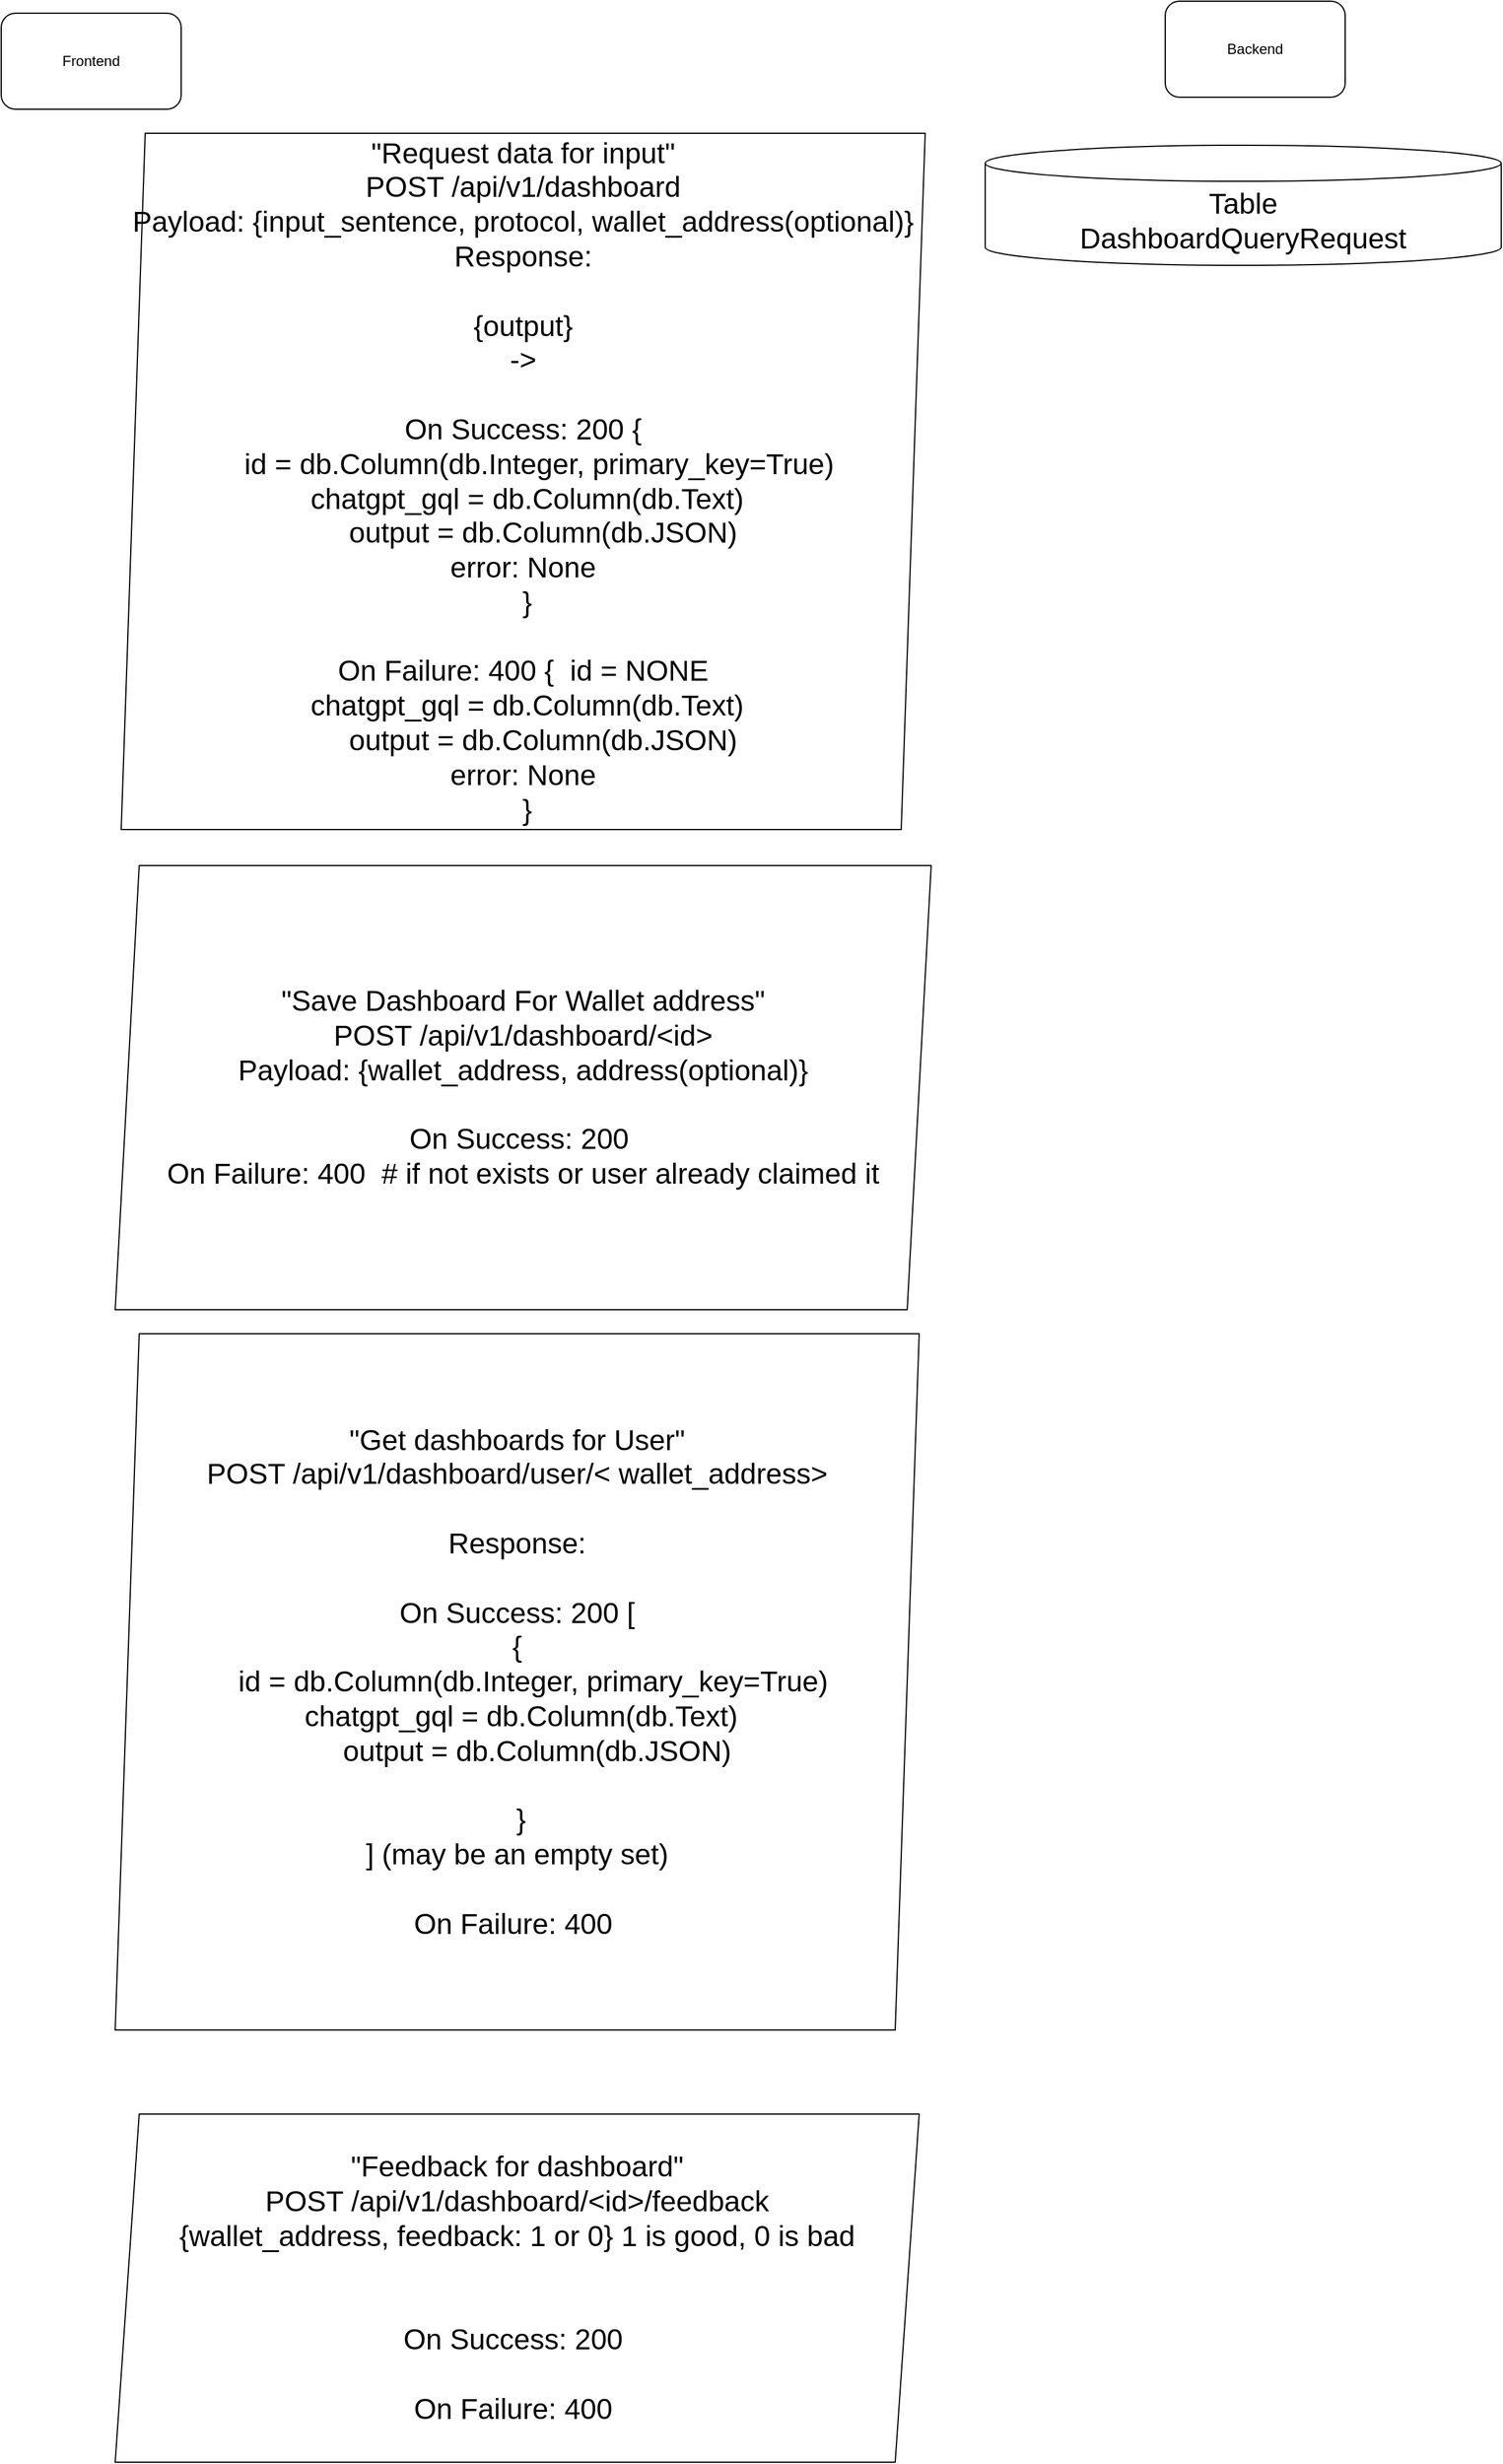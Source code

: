 <mxfile>
    <diagram name="QueryToData" id="RRmpciId2Hh4jt-6YhZj">
        <mxGraphModel dx="3187" dy="1783" grid="1" gridSize="10" guides="1" tooltips="1" connect="1" arrows="1" fold="1" page="1" pageScale="1" pageWidth="850" pageHeight="1100" math="0" shadow="0">
            <root>
                <mxCell id="0"/>
                <mxCell id="1" parent="0"/>
                <mxCell id="4" value="Frontend" style="rounded=1;whiteSpace=wrap;html=1;" parent="1" vertex="1">
                    <mxGeometry x="30" y="80" width="150" height="80" as="geometry"/>
                </mxCell>
                <mxCell id="9" value="Backend" style="rounded=1;whiteSpace=wrap;html=1;" parent="1" vertex="1">
                    <mxGeometry x="1000" y="70" width="150" height="80" as="geometry"/>
                </mxCell>
                <mxCell id="QU6DeJzNUEyJdpGIUiS0-14" value="&quot;Request data for input&quot; &lt;br&gt;POST /api/v1/dashboard&lt;br&gt;Payload: {input_sentence, protocol, wallet_address(optional)}&lt;br&gt;Response:&lt;br&gt;&lt;br&gt;{output}&lt;br&gt;-&amp;gt;&lt;br&gt;&lt;br&gt;On Success: 200 {&lt;br&gt;&lt;div&gt;&amp;nbsp; &amp;nbsp; id = db.Column(db.Integer, primary_key=True)&lt;/div&gt;&lt;div&gt;&amp;nbsp; &amp;nbsp; chatgpt_gql = db.Column(db.Text)&lt;span style=&quot;background-color: initial;&quot;&gt;&amp;nbsp; &amp;nbsp;&lt;/span&gt;&lt;/div&gt;&lt;div&gt;&lt;span style=&quot;background-color: initial;&quot;&gt;&amp;nbsp; &amp;nbsp; &amp;nbsp;output = db.Column(db.JSON)&lt;/span&gt;&lt;br&gt;&lt;/div&gt;&lt;div&gt;&lt;span style=&quot;background-color: initial;&quot;&gt;error: None&lt;/span&gt;&lt;/div&gt;&lt;div&gt;&lt;span style=&quot;background-color: initial;&quot;&gt;&amp;nbsp;}&lt;br&gt;&lt;/span&gt;&lt;br&gt;On Failure: 400 {&lt;span style=&quot;background-color: initial;&quot;&gt;&amp;nbsp; id = NONE&lt;/span&gt;&lt;/div&gt;&lt;div&gt;&amp;nbsp; &amp;nbsp; chatgpt_gql = db.Column(db.Text)&lt;span style=&quot;background-color: initial;&quot;&gt;&amp;nbsp; &amp;nbsp;&lt;/span&gt;&lt;/div&gt;&lt;div&gt;&lt;span style=&quot;background-color: initial;&quot;&gt;&amp;nbsp; &amp;nbsp; &amp;nbsp;output = db.Column(db.JSON)&lt;/span&gt;&lt;br&gt;&lt;/div&gt;&lt;div&gt;&lt;span style=&quot;background-color: initial;&quot;&gt;error: None&lt;/span&gt;&lt;/div&gt;&lt;div&gt;&lt;span style=&quot;background-color: initial;&quot;&gt;&amp;nbsp;}&lt;/span&gt;&lt;/div&gt;" style="shape=parallelogram;perimeter=parallelogramPerimeter;whiteSpace=wrap;html=1;fixedSize=1;fontSize=24;" parent="1" vertex="1">
                    <mxGeometry x="130" y="180" width="670" height="580" as="geometry"/>
                </mxCell>
                <mxCell id="QU6DeJzNUEyJdpGIUiS0-17" value="Table&lt;br&gt;DashboardQueryRequest" style="shape=cylinder3;whiteSpace=wrap;html=1;boundedLbl=1;backgroundOutline=1;size=15;fontSize=24;" parent="1" vertex="1">
                    <mxGeometry x="850" y="190" width="430" height="100" as="geometry"/>
                </mxCell>
                <mxCell id="23" value="&quot;Save Dashboard For Wallet address&quot; &lt;br&gt;POST /api/v1/dashboard/&amp;lt;id&amp;gt;&lt;br&gt;Payload: {wallet_address, address(optional)}&lt;br&gt;&lt;br&gt;On Success: 200&amp;nbsp;&lt;br&gt;&lt;div&gt;On Failure: 400&amp;nbsp; # if not exists or user already claimed it&lt;/div&gt;" style="shape=parallelogram;perimeter=parallelogramPerimeter;whiteSpace=wrap;html=1;fixedSize=1;fontSize=24;" vertex="1" parent="1">
                    <mxGeometry x="125" y="790" width="680" height="370" as="geometry"/>
                </mxCell>
                <mxCell id="24" value="&quot;Get dashboards for User&quot; &lt;br&gt;POST /api/v1/dashboard/user/&amp;lt;&amp;nbsp;wallet_address&amp;gt;&lt;br&gt;&lt;br&gt;Response:&lt;br&gt;&lt;br&gt;On Success: 200 [&lt;br&gt;{&lt;br&gt;&lt;div&gt;&amp;nbsp; &amp;nbsp; id = db.Column(db.Integer, primary_key=True)&lt;/div&gt;&lt;div&gt;&amp;nbsp; &amp;nbsp; chatgpt_gql = db.Column(db.Text)&lt;span style=&quot;background-color: initial;&quot;&gt;&amp;nbsp; &amp;nbsp;&lt;/span&gt;&lt;/div&gt;&lt;div&gt;&lt;span style=&quot;background-color: initial;&quot;&gt;&amp;nbsp; &amp;nbsp; &amp;nbsp;output = db.Column(db.JSON)&lt;/span&gt;&lt;br&gt;&lt;/div&gt;&lt;div&gt;&lt;br&gt;&lt;/div&gt;&lt;div&gt;&lt;span style=&quot;background-color: initial;&quot;&gt;&amp;nbsp;}&lt;/span&gt;&lt;/div&gt;&lt;div&gt;&lt;span style=&quot;background-color: initial;&quot;&gt;] (may be an empty set)&lt;br&gt;&lt;/span&gt;&lt;br&gt;On Failure: 400&amp;nbsp;&lt;br&gt;&lt;/div&gt;" style="shape=parallelogram;perimeter=parallelogramPerimeter;whiteSpace=wrap;html=1;fixedSize=1;fontSize=24;" vertex="1" parent="1">
                    <mxGeometry x="125" y="1180" width="670" height="580" as="geometry"/>
                </mxCell>
                <mxCell id="25" value="&quot;Feedback for dashboard&quot; &lt;br&gt;POST /api/v1/dashboard/&amp;lt;id&amp;gt;/feedback&lt;br&gt;{wallet_address, feedback: 1 or 0} 1 is good, 0 is bad&lt;br&gt;&lt;br&gt;&lt;br&gt;On Success: 200&amp;nbsp;&lt;br&gt;&lt;div&gt;&lt;br&gt;On Failure: 400&amp;nbsp;&lt;/div&gt;" style="shape=parallelogram;perimeter=parallelogramPerimeter;whiteSpace=wrap;html=1;fixedSize=1;fontSize=24;" vertex="1" parent="1">
                    <mxGeometry x="125" y="1830" width="670" height="290" as="geometry"/>
                </mxCell>
            </root>
        </mxGraphModel>
    </diagram>
    <diagram id="5GGXdGrM5uDnyeqmeQt-" name="Design">
        <mxGraphModel dx="1056" dy="1256" grid="1" gridSize="10" guides="1" tooltips="1" connect="1" arrows="1" fold="1" page="1" pageScale="1" pageWidth="850" pageHeight="1100" math="0" shadow="0">
            <root>
                <mxCell id="0"/>
                <mxCell id="1" parent="0"/>
            </root>
        </mxGraphModel>
    </diagram>
</mxfile>
